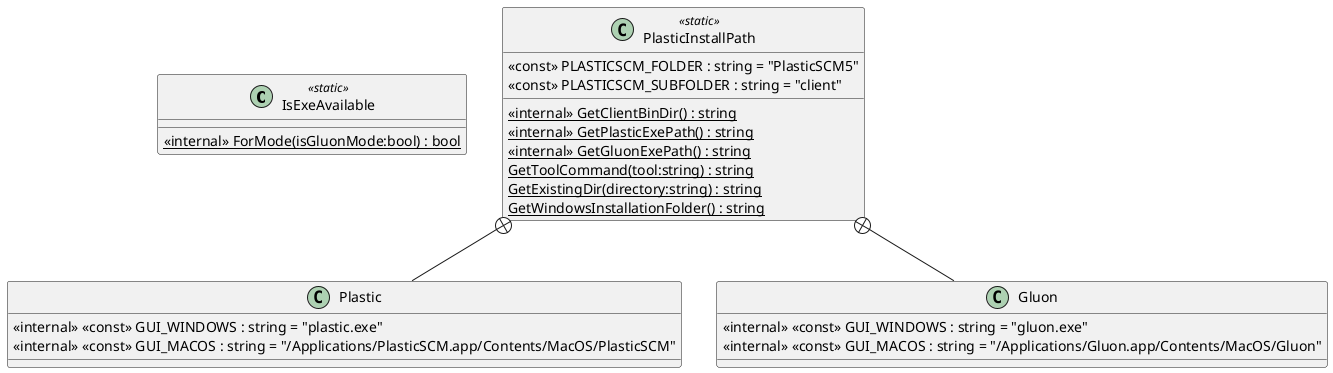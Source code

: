 @startuml
class IsExeAvailable <<static>> {
    <<internal>> {static} ForMode(isGluonMode:bool) : bool
}
class PlasticInstallPath <<static>> {
    <<internal>> {static} GetClientBinDir() : string
    <<internal>> {static} GetPlasticExePath() : string
    <<internal>> {static} GetGluonExePath() : string
    {static} GetToolCommand(tool:string) : string
    {static} GetExistingDir(directory:string) : string
    {static} GetWindowsInstallationFolder() : string
    <<const>> PLASTICSCM_FOLDER : string = "PlasticSCM5"
    <<const>> PLASTICSCM_SUBFOLDER : string = "client"
}
class Plastic {
    <<internal>> <<const>> GUI_WINDOWS : string = "plastic.exe"
    <<internal>> <<const>> GUI_MACOS : string = "/Applications/PlasticSCM.app/Contents/MacOS/PlasticSCM"
}
class Gluon {
    <<internal>> <<const>> GUI_WINDOWS : string = "gluon.exe"
    <<internal>> <<const>> GUI_MACOS : string = "/Applications/Gluon.app/Contents/MacOS/Gluon"
}
PlasticInstallPath +-- Plastic
PlasticInstallPath +-- Gluon
@enduml
